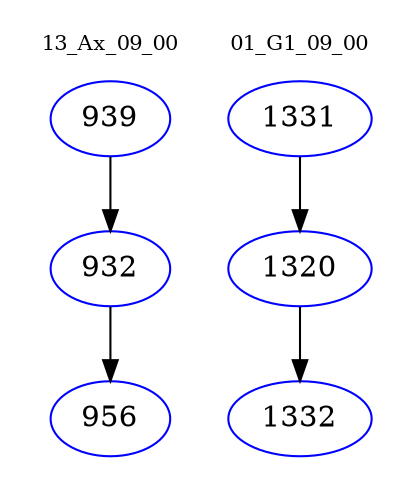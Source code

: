 digraph{
subgraph cluster_0 {
color = white
label = "13_Ax_09_00";
fontsize=10;
T0_939 [label="939", color="blue"]
T0_939 -> T0_932 [color="black"]
T0_932 [label="932", color="blue"]
T0_932 -> T0_956 [color="black"]
T0_956 [label="956", color="blue"]
}
subgraph cluster_1 {
color = white
label = "01_G1_09_00";
fontsize=10;
T1_1331 [label="1331", color="blue"]
T1_1331 -> T1_1320 [color="black"]
T1_1320 [label="1320", color="blue"]
T1_1320 -> T1_1332 [color="black"]
T1_1332 [label="1332", color="blue"]
}
}
